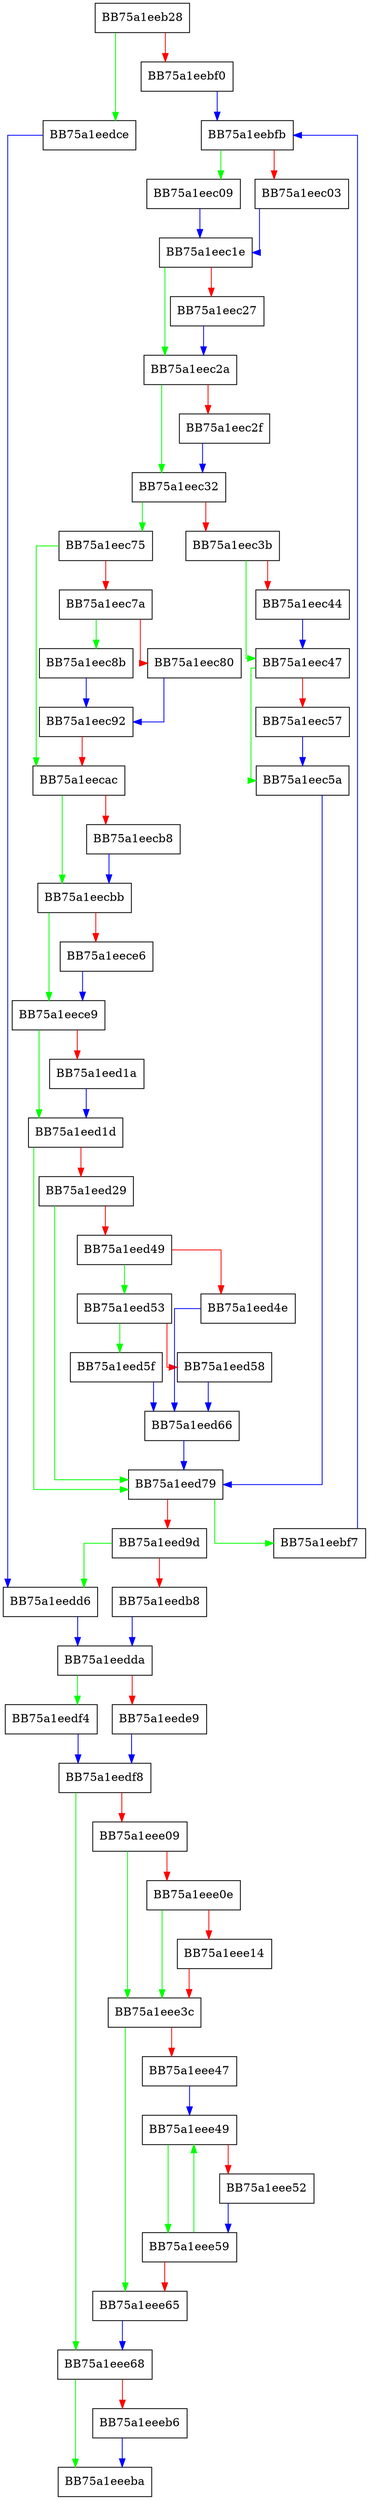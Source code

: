 digraph parse {
  node [shape="box"];
  graph [splines=ortho];
  BB75a1eeb28 -> BB75a1eedce [color="green"];
  BB75a1eeb28 -> BB75a1eebf0 [color="red"];
  BB75a1eebf0 -> BB75a1eebfb [color="blue"];
  BB75a1eebf7 -> BB75a1eebfb [color="blue"];
  BB75a1eebfb -> BB75a1eec09 [color="green"];
  BB75a1eebfb -> BB75a1eec03 [color="red"];
  BB75a1eec03 -> BB75a1eec1e [color="blue"];
  BB75a1eec09 -> BB75a1eec1e [color="blue"];
  BB75a1eec1e -> BB75a1eec2a [color="green"];
  BB75a1eec1e -> BB75a1eec27 [color="red"];
  BB75a1eec27 -> BB75a1eec2a [color="blue"];
  BB75a1eec2a -> BB75a1eec32 [color="green"];
  BB75a1eec2a -> BB75a1eec2f [color="red"];
  BB75a1eec2f -> BB75a1eec32 [color="blue"];
  BB75a1eec32 -> BB75a1eec75 [color="green"];
  BB75a1eec32 -> BB75a1eec3b [color="red"];
  BB75a1eec3b -> BB75a1eec47 [color="green"];
  BB75a1eec3b -> BB75a1eec44 [color="red"];
  BB75a1eec44 -> BB75a1eec47 [color="blue"];
  BB75a1eec47 -> BB75a1eec5a [color="green"];
  BB75a1eec47 -> BB75a1eec57 [color="red"];
  BB75a1eec57 -> BB75a1eec5a [color="blue"];
  BB75a1eec5a -> BB75a1eed79 [color="blue"];
  BB75a1eec75 -> BB75a1eecac [color="green"];
  BB75a1eec75 -> BB75a1eec7a [color="red"];
  BB75a1eec7a -> BB75a1eec8b [color="green"];
  BB75a1eec7a -> BB75a1eec80 [color="red"];
  BB75a1eec80 -> BB75a1eec92 [color="blue"];
  BB75a1eec8b -> BB75a1eec92 [color="blue"];
  BB75a1eec92 -> BB75a1eecac [color="red"];
  BB75a1eecac -> BB75a1eecbb [color="green"];
  BB75a1eecac -> BB75a1eecb8 [color="red"];
  BB75a1eecb8 -> BB75a1eecbb [color="blue"];
  BB75a1eecbb -> BB75a1eece9 [color="green"];
  BB75a1eecbb -> BB75a1eece6 [color="red"];
  BB75a1eece6 -> BB75a1eece9 [color="blue"];
  BB75a1eece9 -> BB75a1eed1d [color="green"];
  BB75a1eece9 -> BB75a1eed1a [color="red"];
  BB75a1eed1a -> BB75a1eed1d [color="blue"];
  BB75a1eed1d -> BB75a1eed79 [color="green"];
  BB75a1eed1d -> BB75a1eed29 [color="red"];
  BB75a1eed29 -> BB75a1eed79 [color="green"];
  BB75a1eed29 -> BB75a1eed49 [color="red"];
  BB75a1eed49 -> BB75a1eed53 [color="green"];
  BB75a1eed49 -> BB75a1eed4e [color="red"];
  BB75a1eed4e -> BB75a1eed66 [color="blue"];
  BB75a1eed53 -> BB75a1eed5f [color="green"];
  BB75a1eed53 -> BB75a1eed58 [color="red"];
  BB75a1eed58 -> BB75a1eed66 [color="blue"];
  BB75a1eed5f -> BB75a1eed66 [color="blue"];
  BB75a1eed66 -> BB75a1eed79 [color="blue"];
  BB75a1eed79 -> BB75a1eebf7 [color="green"];
  BB75a1eed79 -> BB75a1eed9d [color="red"];
  BB75a1eed9d -> BB75a1eedd6 [color="green"];
  BB75a1eed9d -> BB75a1eedb8 [color="red"];
  BB75a1eedb8 -> BB75a1eedda [color="blue"];
  BB75a1eedce -> BB75a1eedd6 [color="blue"];
  BB75a1eedd6 -> BB75a1eedda [color="blue"];
  BB75a1eedda -> BB75a1eedf4 [color="green"];
  BB75a1eedda -> BB75a1eede9 [color="red"];
  BB75a1eede9 -> BB75a1eedf8 [color="blue"];
  BB75a1eedf4 -> BB75a1eedf8 [color="blue"];
  BB75a1eedf8 -> BB75a1eee68 [color="green"];
  BB75a1eedf8 -> BB75a1eee09 [color="red"];
  BB75a1eee09 -> BB75a1eee3c [color="green"];
  BB75a1eee09 -> BB75a1eee0e [color="red"];
  BB75a1eee0e -> BB75a1eee3c [color="green"];
  BB75a1eee0e -> BB75a1eee14 [color="red"];
  BB75a1eee14 -> BB75a1eee3c [color="red"];
  BB75a1eee3c -> BB75a1eee65 [color="green"];
  BB75a1eee3c -> BB75a1eee47 [color="red"];
  BB75a1eee47 -> BB75a1eee49 [color="blue"];
  BB75a1eee49 -> BB75a1eee59 [color="green"];
  BB75a1eee49 -> BB75a1eee52 [color="red"];
  BB75a1eee52 -> BB75a1eee59 [color="blue"];
  BB75a1eee59 -> BB75a1eee49 [color="green"];
  BB75a1eee59 -> BB75a1eee65 [color="red"];
  BB75a1eee65 -> BB75a1eee68 [color="blue"];
  BB75a1eee68 -> BB75a1eeeba [color="green"];
  BB75a1eee68 -> BB75a1eeeb6 [color="red"];
  BB75a1eeeb6 -> BB75a1eeeba [color="blue"];
}